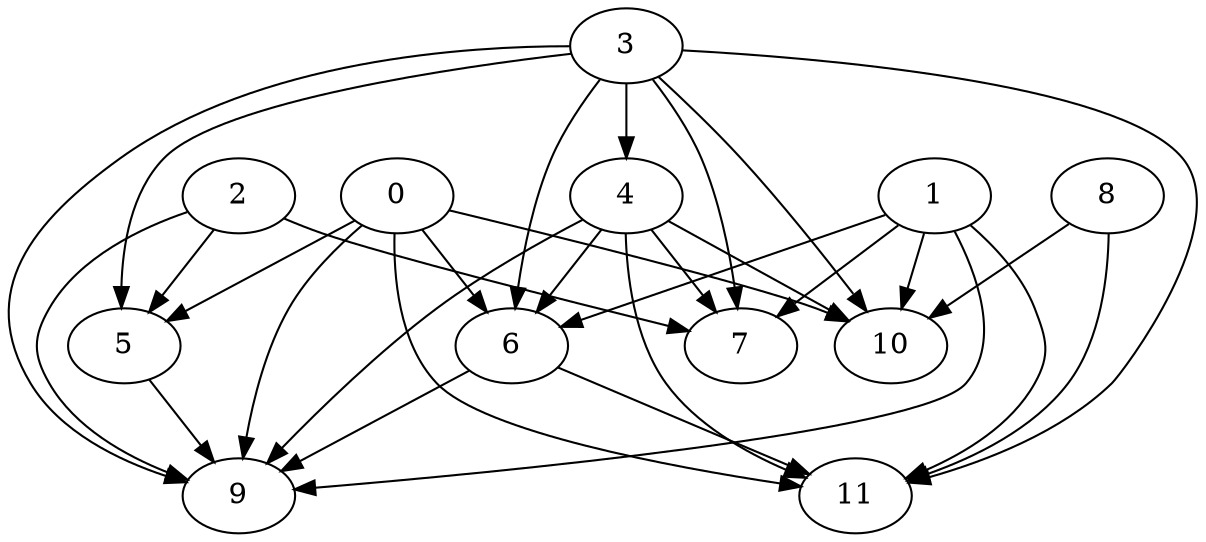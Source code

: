 digraph {
    0 -> 5;
    0 -> 6;
    0 -> 9;
    0 -> 10;
    0 -> 11;
    1 -> 6;
    1 -> 7;
    1 -> 9;
    1 -> 10;
    1 -> 11;
    2 -> 5;
    2 -> 7;
    2 -> 9;
    3 -> 4;
    3 -> 5;
    3 -> 6;
    3 -> 7;
    3 -> 9;
    3 -> 10;
    3 -> 11;
    4 -> 6;
    4 -> 7;
    4 -> 9;
    4 -> 10;
    4 -> 11;
    5 -> 9;
    6 -> 9;
    6 -> 11;
    8 -> 10;
    8 -> 11;
}